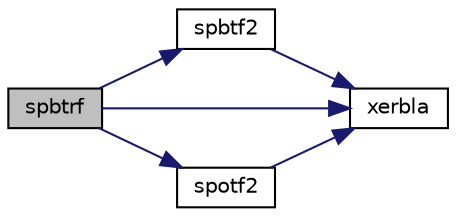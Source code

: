 digraph "spbtrf"
{
 // LATEX_PDF_SIZE
  edge [fontname="Helvetica",fontsize="10",labelfontname="Helvetica",labelfontsize="10"];
  node [fontname="Helvetica",fontsize="10",shape=record];
  rankdir="LR";
  Node1 [label="spbtrf",height=0.2,width=0.4,color="black", fillcolor="grey75", style="filled", fontcolor="black",tooltip="SPBTRF"];
  Node1 -> Node2 [color="midnightblue",fontsize="10",style="solid",fontname="Helvetica"];
  Node2 [label="spbtf2",height=0.2,width=0.4,color="black", fillcolor="white", style="filled",URL="$spbtf2_8f.html#a8b5360560926513c8a956aa8032ad437",tooltip="SPBTF2 computes the Cholesky factorization of a symmetric/Hermitian positive definite band matrix (un..."];
  Node2 -> Node3 [color="midnightblue",fontsize="10",style="solid",fontname="Helvetica"];
  Node3 [label="xerbla",height=0.2,width=0.4,color="black", fillcolor="white", style="filled",URL="$xerbla_8f.html#a377ee61015baf8dea7770b3a404b1c07",tooltip="XERBLA"];
  Node1 -> Node4 [color="midnightblue",fontsize="10",style="solid",fontname="Helvetica"];
  Node4 [label="spotf2",height=0.2,width=0.4,color="black", fillcolor="white", style="filled",URL="$spotf2_8f.html#a7f69d6c757d6063b7827c88ec912d4f0",tooltip="SPOTF2 computes the Cholesky factorization of a symmetric/Hermitian positive definite matrix (unblock..."];
  Node4 -> Node3 [color="midnightblue",fontsize="10",style="solid",fontname="Helvetica"];
  Node1 -> Node3 [color="midnightblue",fontsize="10",style="solid",fontname="Helvetica"];
}
